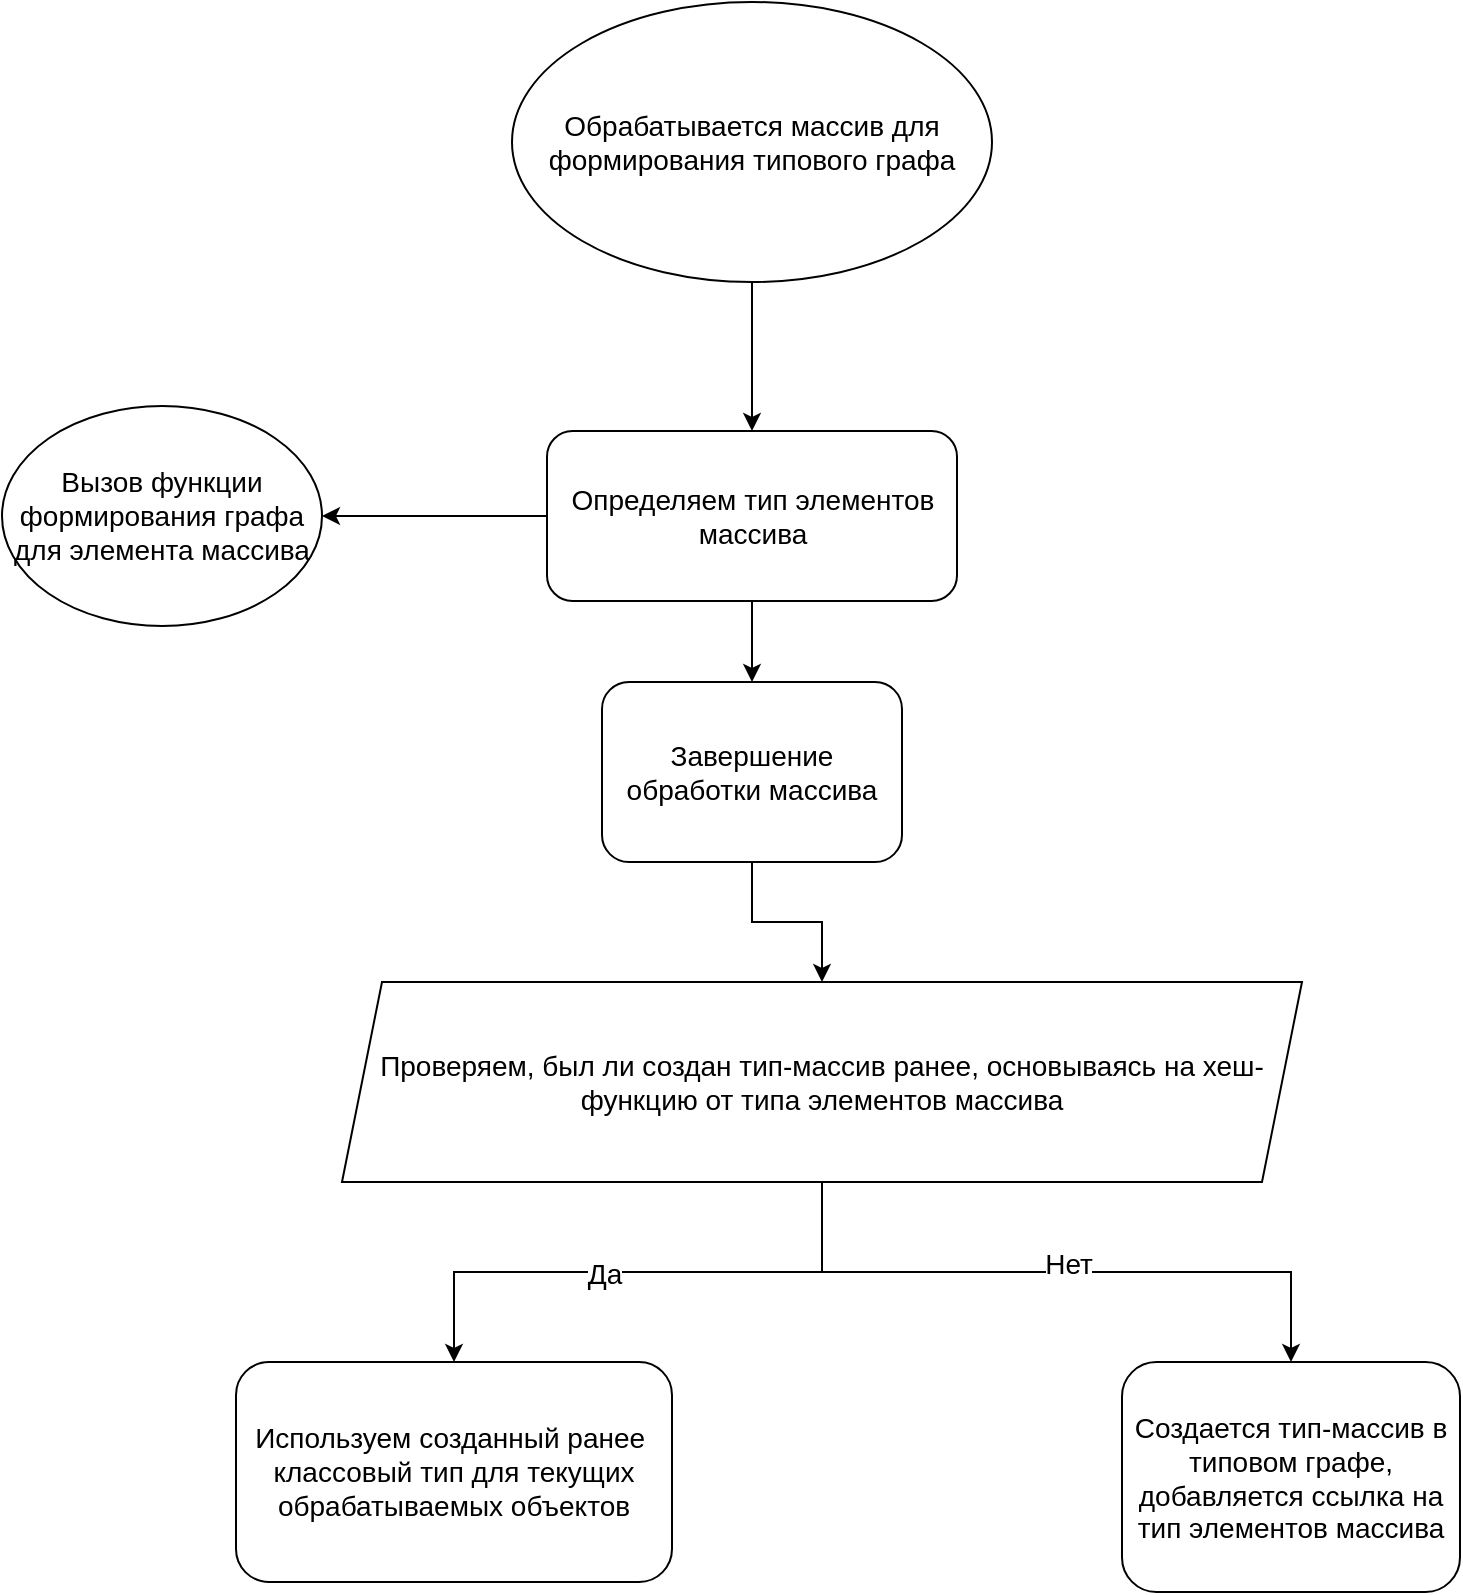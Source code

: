 <mxfile version="24.4.3" type="github">
  <diagram name="Page-1" id="Tq4Mh0iUMeHvWRdkkM25">
    <mxGraphModel dx="1744" dy="894" grid="1" gridSize="10" guides="1" tooltips="1" connect="1" arrows="1" fold="1" page="1" pageScale="1" pageWidth="827" pageHeight="1169" math="0" shadow="0">
      <root>
        <mxCell id="0" />
        <mxCell id="1" parent="0" />
        <mxCell id="bV47iDsmXiQ73La2WLj5-2" style="edgeStyle=orthogonalEdgeStyle;rounded=0;orthogonalLoop=1;jettySize=auto;html=1;fontSize=14;exitX=0.5;exitY=1;exitDx=0;exitDy=0;" edge="1" parent="1" source="bV47iDsmXiQ73La2WLj5-10" target="bV47iDsmXiQ73La2WLj5-6">
          <mxGeometry relative="1" as="geometry">
            <mxPoint x="1055" y="470" as="sourcePoint" />
          </mxGeometry>
        </mxCell>
        <mxCell id="bV47iDsmXiQ73La2WLj5-4" style="edgeStyle=orthogonalEdgeStyle;rounded=0;orthogonalLoop=1;jettySize=auto;html=1;entryX=1;entryY=0.5;entryDx=0;entryDy=0;fontSize=14;exitX=0;exitY=0.5;exitDx=0;exitDy=0;" edge="1" parent="1" source="bV47iDsmXiQ73La2WLj5-6" target="bV47iDsmXiQ73La2WLj5-11">
          <mxGeometry relative="1" as="geometry">
            <mxPoint x="574" y="470" as="targetPoint" />
            <mxPoint x="931.5" y="647" as="sourcePoint" />
          </mxGeometry>
        </mxCell>
        <mxCell id="bV47iDsmXiQ73La2WLj5-5" style="edgeStyle=orthogonalEdgeStyle;rounded=0;orthogonalLoop=1;jettySize=auto;html=1;fontSize=14;" edge="1" parent="1" source="bV47iDsmXiQ73La2WLj5-6" target="bV47iDsmXiQ73La2WLj5-8">
          <mxGeometry relative="1" as="geometry">
            <mxPoint x="1055" y="680" as="targetPoint" />
          </mxGeometry>
        </mxCell>
        <mxCell id="bV47iDsmXiQ73La2WLj5-6" value="Определяем тип элементов массива" style="rounded=1;whiteSpace=wrap;html=1;fontSize=14;" vertex="1" parent="1">
          <mxGeometry x="952.5" y="524.5" width="205" height="85" as="geometry" />
        </mxCell>
        <mxCell id="bV47iDsmXiQ73La2WLj5-21" style="edgeStyle=orthogonalEdgeStyle;rounded=0;orthogonalLoop=1;jettySize=auto;html=1;entryX=0.5;entryY=0;entryDx=0;entryDy=0;fontSize=14;" edge="1" parent="1" source="bV47iDsmXiQ73La2WLj5-8" target="bV47iDsmXiQ73La2WLj5-20">
          <mxGeometry relative="1" as="geometry" />
        </mxCell>
        <mxCell id="bV47iDsmXiQ73La2WLj5-8" value="Завершение обработки массива" style="rounded=1;whiteSpace=wrap;html=1;fontSize=14;" vertex="1" parent="1">
          <mxGeometry x="980" y="650" width="150" height="90" as="geometry" />
        </mxCell>
        <mxCell id="bV47iDsmXiQ73La2WLj5-10" value="Обрабатывается массив для формирования типового графа" style="ellipse;whiteSpace=wrap;html=1;fontSize=14;" vertex="1" parent="1">
          <mxGeometry x="935" y="310" width="240" height="140" as="geometry" />
        </mxCell>
        <mxCell id="bV47iDsmXiQ73La2WLj5-11" value="Вызов функции формирования графа для элемента массива" style="ellipse;whiteSpace=wrap;html=1;fontSize=14;" vertex="1" parent="1">
          <mxGeometry x="680" y="512" width="160" height="110" as="geometry" />
        </mxCell>
        <mxCell id="bV47iDsmXiQ73La2WLj5-12" style="edgeStyle=orthogonalEdgeStyle;rounded=0;orthogonalLoop=1;jettySize=auto;html=1;fontSize=14;" edge="1" parent="1" source="bV47iDsmXiQ73La2WLj5-20" target="bV47iDsmXiQ73La2WLj5-14">
          <mxGeometry relative="1" as="geometry" />
        </mxCell>
        <mxCell id="bV47iDsmXiQ73La2WLj5-13" value="Нет" style="edgeLabel;html=1;align=center;verticalAlign=middle;resizable=0;points=[];fontSize=14;" vertex="1" connectable="0" parent="bV47iDsmXiQ73La2WLj5-12">
          <mxGeometry x="0.034" y="4" relative="1" as="geometry">
            <mxPoint as="offset" />
          </mxGeometry>
        </mxCell>
        <mxCell id="bV47iDsmXiQ73La2WLj5-14" value="Создается тип-массив в типовом графе, добавляется ссылка на тип элементов массива" style="rounded=1;whiteSpace=wrap;html=1;fontSize=14;" vertex="1" parent="1">
          <mxGeometry x="1240" y="990" width="169" height="115" as="geometry" />
        </mxCell>
        <mxCell id="bV47iDsmXiQ73La2WLj5-16" style="edgeStyle=orthogonalEdgeStyle;rounded=0;orthogonalLoop=1;jettySize=auto;html=1;entryX=0.5;entryY=0;entryDx=0;entryDy=0;fontSize=14;" edge="1" parent="1" source="bV47iDsmXiQ73La2WLj5-20" target="bV47iDsmXiQ73La2WLj5-18">
          <mxGeometry relative="1" as="geometry" />
        </mxCell>
        <mxCell id="bV47iDsmXiQ73La2WLj5-17" value="Да" style="edgeLabel;html=1;align=center;verticalAlign=middle;resizable=0;points=[];fontSize=14;" vertex="1" connectable="0" parent="bV47iDsmXiQ73La2WLj5-16">
          <mxGeometry x="0.124" y="1" relative="1" as="geometry">
            <mxPoint as="offset" />
          </mxGeometry>
        </mxCell>
        <mxCell id="bV47iDsmXiQ73La2WLj5-18" value="Используем созданный ранее&amp;nbsp; классовый тип для текущих обрабатываемых объектов" style="rounded=1;whiteSpace=wrap;html=1;fontSize=14;" vertex="1" parent="1">
          <mxGeometry x="797" y="990" width="218" height="110" as="geometry" />
        </mxCell>
        <mxCell id="bV47iDsmXiQ73La2WLj5-20" value="Проверяем, был ли создан тип-массив ранее, основываясь на хеш-функцию от типа элементов массива" style="shape=parallelogram;perimeter=parallelogramPerimeter;whiteSpace=wrap;html=1;fixedSize=1;fontSize=14;" vertex="1" parent="1">
          <mxGeometry x="850" y="800" width="480" height="100" as="geometry" />
        </mxCell>
      </root>
    </mxGraphModel>
  </diagram>
</mxfile>
